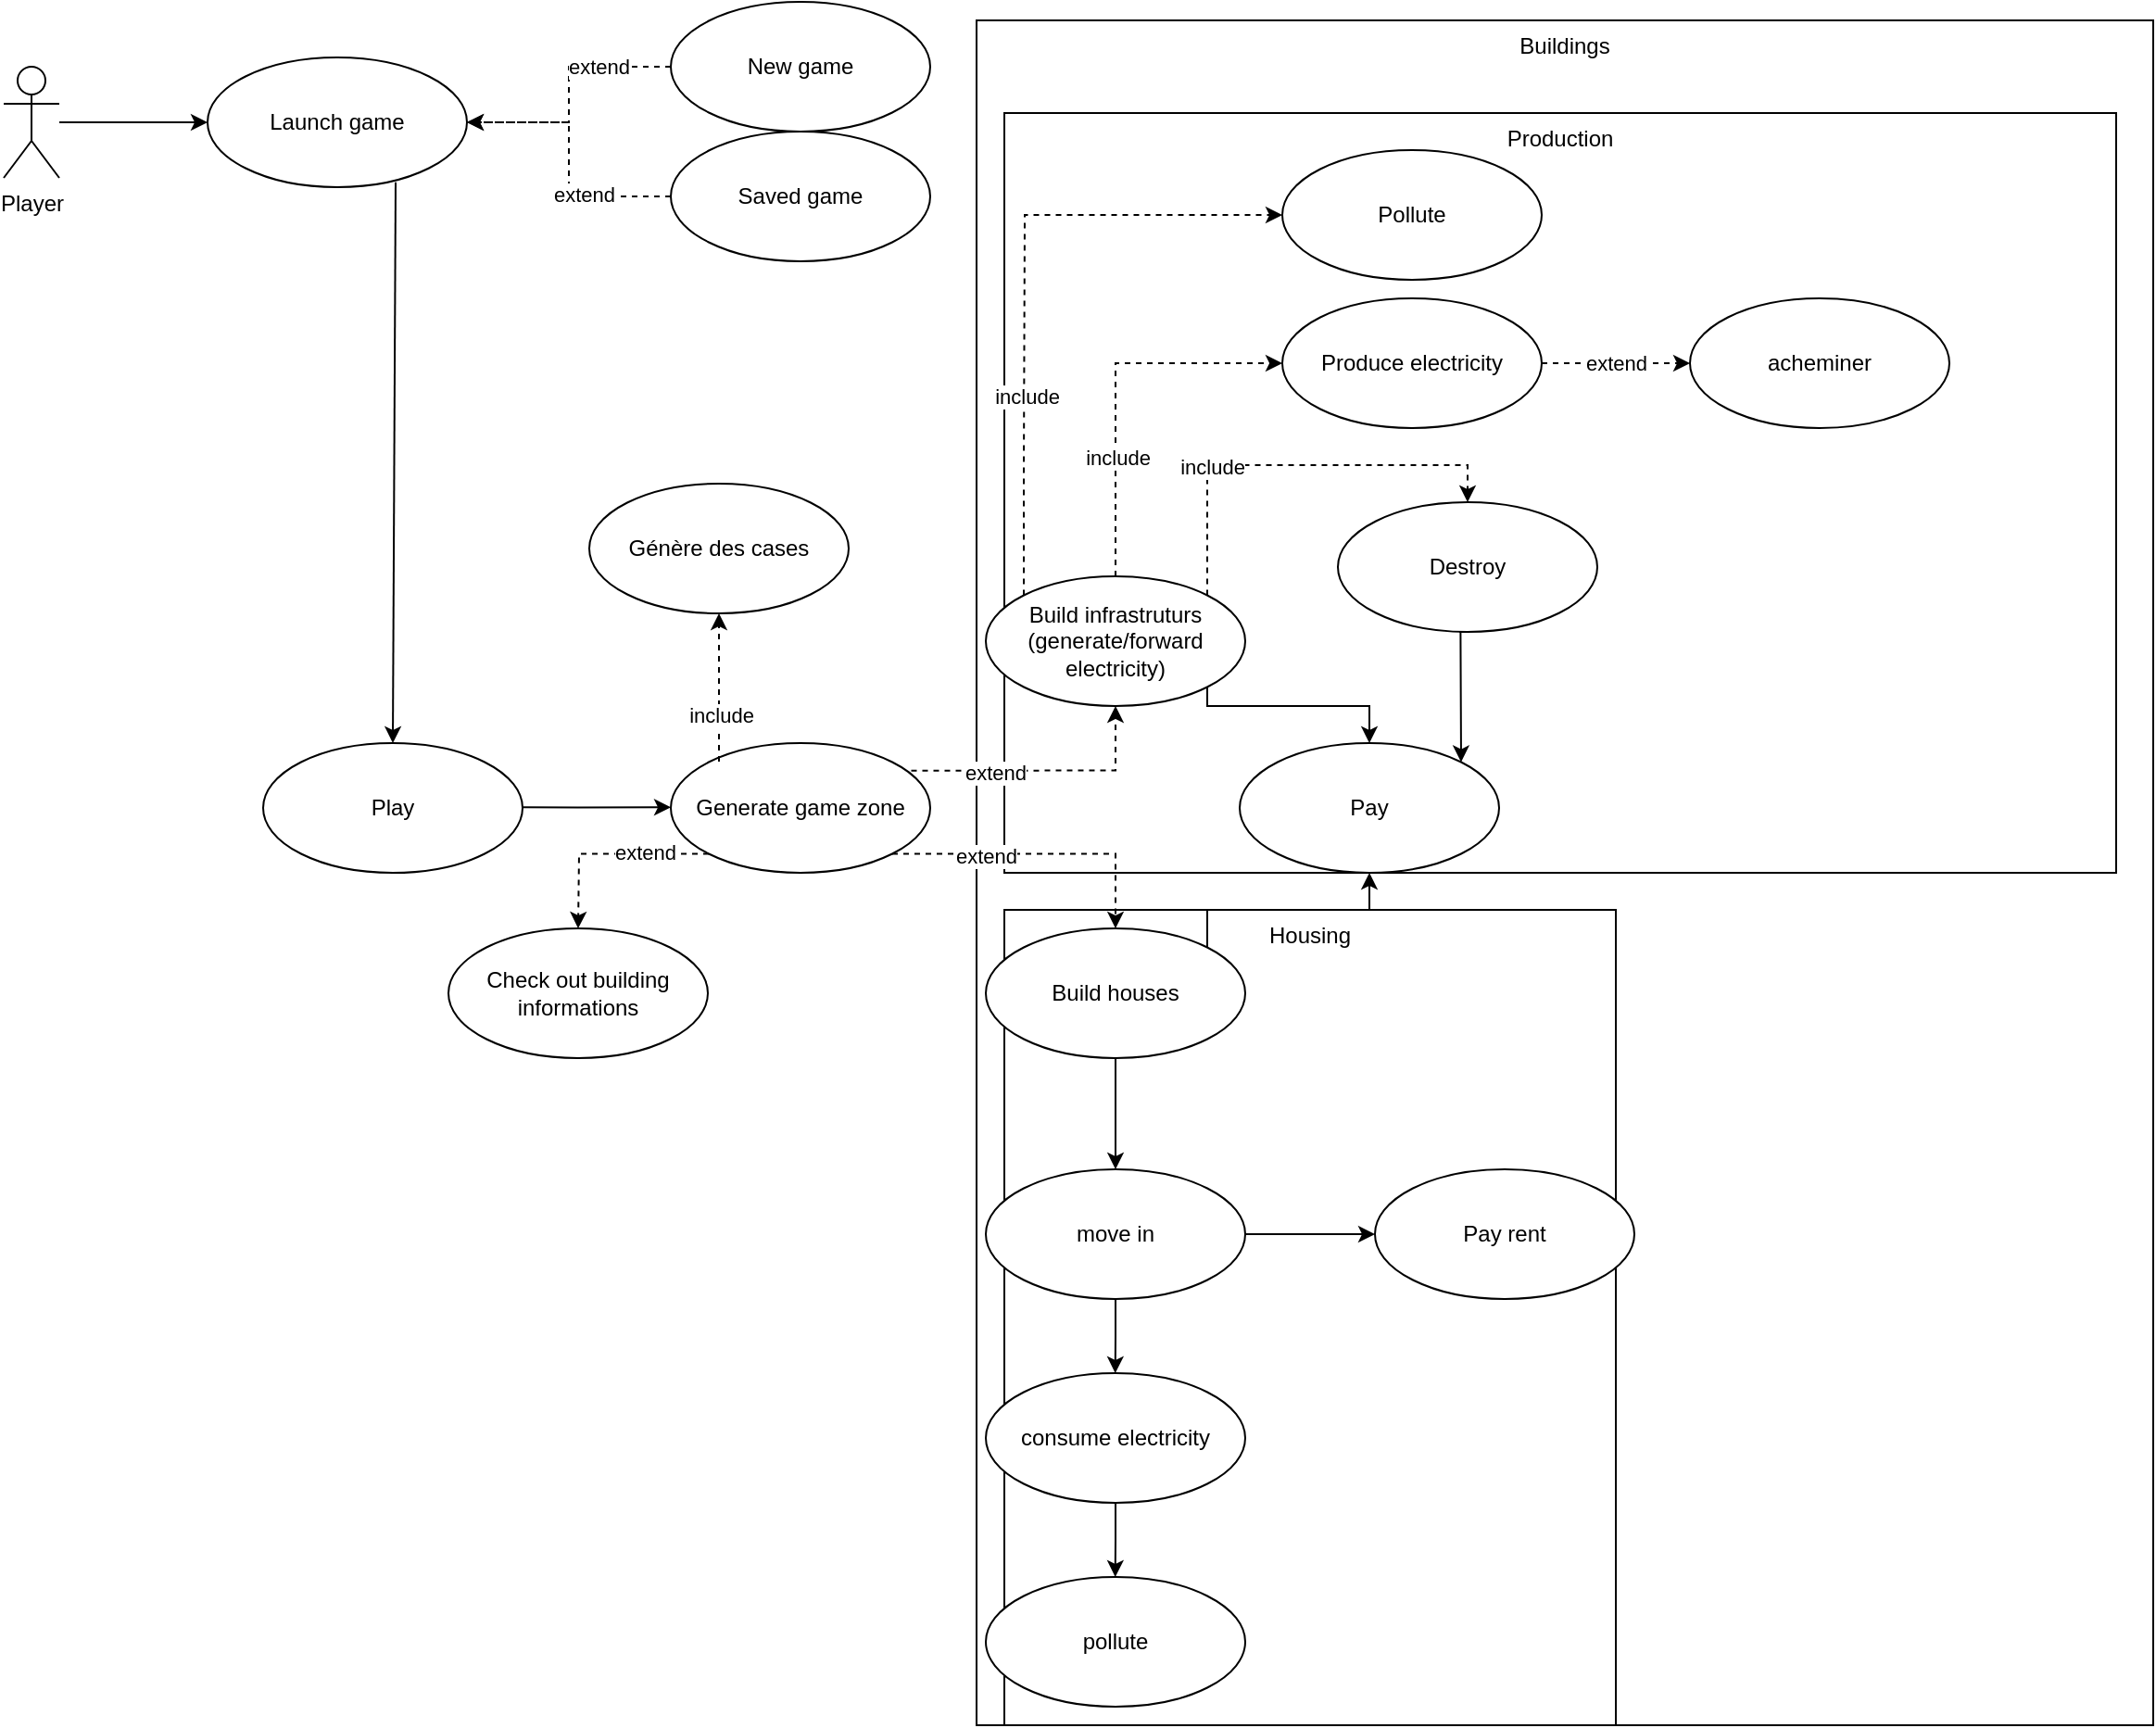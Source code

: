 <mxfile version="15.8.6" type="device"><diagram id="FSXqijwKMPjRBOXULCdf" name="Page-1"><mxGraphModel dx="525" dy="1445" grid="1" gridSize="10" guides="1" tooltips="1" connect="1" arrows="1" fold="1" page="1" pageScale="1" pageWidth="827" pageHeight="1169" math="0" shadow="0"><root><mxCell id="0"/><mxCell id="1" parent="0"/><mxCell id="-1FYHeziOADMy3loAKhs-58" value="Housing" style="rounded=0;whiteSpace=wrap;html=1;fillColor=none;gradientColor=none;align=center;verticalAlign=top;" parent="1" vertex="1"><mxGeometry x="880" y="270" width="330" height="440" as="geometry"/></mxCell><mxCell id="-1FYHeziOADMy3loAKhs-56" value="Buildings" style="rounded=0;whiteSpace=wrap;html=1;fillColor=none;gradientColor=none;align=center;verticalAlign=top;" parent="1" vertex="1"><mxGeometry x="865" y="-210" width="635" height="920" as="geometry"/></mxCell><mxCell id="-1FYHeziOADMy3loAKhs-57" value="Production" style="rounded=0;whiteSpace=wrap;html=1;fillColor=none;gradientColor=none;align=center;verticalAlign=top;" parent="1" vertex="1"><mxGeometry x="880" y="-160" width="600" height="410" as="geometry"/></mxCell><mxCell id="SlWkBKdwyY89Y219BXuI-10" value="" style="edgeStyle=orthogonalEdgeStyle;rounded=0;orthogonalLoop=1;jettySize=auto;html=1;" parent="1" source="SlWkBKdwyY89Y219BXuI-1" target="SlWkBKdwyY89Y219BXuI-8" edge="1"><mxGeometry relative="1" as="geometry"/></mxCell><mxCell id="SlWkBKdwyY89Y219BXuI-1" value="Player" style="shape=umlActor;verticalLabelPosition=bottom;verticalAlign=top;html=1;" parent="1" vertex="1"><mxGeometry x="340" y="-185" width="30" height="60" as="geometry"/></mxCell><mxCell id="SlWkBKdwyY89Y219BXuI-8" value="Launch game" style="ellipse;whiteSpace=wrap;html=1;" parent="1" vertex="1"><mxGeometry x="450" y="-190" width="140" height="70" as="geometry"/></mxCell><mxCell id="SlWkBKdwyY89Y219BXuI-13" style="rounded=0;orthogonalLoop=1;jettySize=auto;html=1;entryX=1;entryY=0.5;entryDx=0;entryDy=0;edgeStyle=orthogonalEdgeStyle;dashed=1;" parent="1" source="SlWkBKdwyY89Y219BXuI-11" target="SlWkBKdwyY89Y219BXuI-8" edge="1"><mxGeometry relative="1" as="geometry"/></mxCell><mxCell id="SlWkBKdwyY89Y219BXuI-17" value="extend" style="edgeLabel;html=1;align=center;verticalAlign=middle;resizable=0;points=[];" parent="SlWkBKdwyY89Y219BXuI-13" vertex="1" connectable="0"><mxGeometry x="-0.443" relative="1" as="geometry"><mxPoint as="offset"/></mxGeometry></mxCell><mxCell id="SlWkBKdwyY89Y219BXuI-11" value="New game" style="ellipse;whiteSpace=wrap;html=1;" parent="1" vertex="1"><mxGeometry x="700" y="-220" width="140" height="70" as="geometry"/></mxCell><mxCell id="SlWkBKdwyY89Y219BXuI-15" style="edgeStyle=orthogonalEdgeStyle;rounded=0;orthogonalLoop=1;jettySize=auto;html=1;dashed=1;" parent="1" source="SlWkBKdwyY89Y219BXuI-14" target="SlWkBKdwyY89Y219BXuI-8" edge="1"><mxGeometry relative="1" as="geometry"/></mxCell><mxCell id="SlWkBKdwyY89Y219BXuI-16" value="extend" style="edgeLabel;html=1;align=center;verticalAlign=middle;resizable=0;points=[];" parent="SlWkBKdwyY89Y219BXuI-15" vertex="1" connectable="0"><mxGeometry x="-0.373" y="-1" relative="1" as="geometry"><mxPoint as="offset"/></mxGeometry></mxCell><mxCell id="SlWkBKdwyY89Y219BXuI-14" value="Saved game" style="ellipse;whiteSpace=wrap;html=1;" parent="1" vertex="1"><mxGeometry x="700" y="-150" width="140" height="70" as="geometry"/></mxCell><mxCell id="SlWkBKdwyY89Y219BXuI-18" value="Play" style="ellipse;whiteSpace=wrap;html=1;" parent="1" vertex="1"><mxGeometry x="480" y="180" width="140" height="70" as="geometry"/></mxCell><mxCell id="-1FYHeziOADMy3loAKhs-4" value="" style="edgeStyle=orthogonalEdgeStyle;rounded=0;orthogonalLoop=1;jettySize=auto;html=1;" parent="1" edge="1"><mxGeometry relative="1" as="geometry"><mxPoint x="620" y="214.66" as="sourcePoint"/><mxPoint x="700.0" y="214.66" as="targetPoint"/><Array as="points"><mxPoint x="650" y="215"/><mxPoint x="650" y="215"/></Array></mxGeometry></mxCell><mxCell id="-1FYHeziOADMy3loAKhs-8" value="Generate game zone" style="ellipse;whiteSpace=wrap;html=1;" parent="1" vertex="1"><mxGeometry x="700" y="180" width="140" height="70" as="geometry"/></mxCell><mxCell id="-1FYHeziOADMy3loAKhs-27" style="edgeStyle=orthogonalEdgeStyle;rounded=0;orthogonalLoop=1;jettySize=auto;html=1;exitX=0.5;exitY=1;exitDx=0;exitDy=0;entryX=0.5;entryY=0;entryDx=0;entryDy=0;" parent="1" source="-1FYHeziOADMy3loAKhs-13" target="-1FYHeziOADMy3loAKhs-24" edge="1"><mxGeometry relative="1" as="geometry"/></mxCell><mxCell id="-1FYHeziOADMy3loAKhs-39" style="edgeStyle=orthogonalEdgeStyle;rounded=0;orthogonalLoop=1;jettySize=auto;html=1;exitX=1;exitY=0;exitDx=0;exitDy=0;entryX=0.5;entryY=1;entryDx=0;entryDy=0;" parent="1" source="-1FYHeziOADMy3loAKhs-13" target="-1FYHeziOADMy3loAKhs-37" edge="1"><mxGeometry relative="1" as="geometry"><Array as="points"><mxPoint x="990" y="270"/><mxPoint x="1077" y="270"/></Array></mxGeometry></mxCell><mxCell id="-1FYHeziOADMy3loAKhs-13" value="Build houses" style="ellipse;whiteSpace=wrap;html=1;" parent="1" vertex="1"><mxGeometry x="870" y="280" width="140" height="70" as="geometry"/></mxCell><mxCell id="-1FYHeziOADMy3loAKhs-14" style="edgeStyle=orthogonalEdgeStyle;rounded=0;orthogonalLoop=1;jettySize=auto;html=1;dashed=1;entryX=0.5;entryY=0;entryDx=0;entryDy=0;exitX=1;exitY=1;exitDx=0;exitDy=0;" parent="1" source="-1FYHeziOADMy3loAKhs-8" target="-1FYHeziOADMy3loAKhs-13" edge="1"><mxGeometry relative="1" as="geometry"><mxPoint x="844.0" y="220.004" as="sourcePoint"/><mxPoint x="1010" y="220" as="targetPoint"/><Array as="points"><mxPoint x="940" y="240"/></Array></mxGeometry></mxCell><mxCell id="-1FYHeziOADMy3loAKhs-15" value="extend" style="edgeLabel;html=1;align=center;verticalAlign=middle;resizable=0;points=[];" parent="-1FYHeziOADMy3loAKhs-14" vertex="1" connectable="0"><mxGeometry x="-0.373" y="-1" relative="1" as="geometry"><mxPoint as="offset"/></mxGeometry></mxCell><mxCell id="-1FYHeziOADMy3loAKhs-18" style="edgeStyle=orthogonalEdgeStyle;rounded=0;orthogonalLoop=1;jettySize=auto;html=1;dashed=1;exitX=1;exitY=1;exitDx=0;exitDy=0;" parent="1" edge="1"><mxGeometry relative="1" as="geometry"><mxPoint x="829.743" y="194.835" as="sourcePoint"/><mxPoint x="940" y="160" as="targetPoint"/><Array as="points"><mxPoint x="940" y="195"/><mxPoint x="940" y="160"/></Array></mxGeometry></mxCell><mxCell id="-1FYHeziOADMy3loAKhs-19" value="extend" style="edgeLabel;html=1;align=center;verticalAlign=middle;resizable=0;points=[];" parent="-1FYHeziOADMy3loAKhs-18" vertex="1" connectable="0"><mxGeometry x="-0.373" y="-1" relative="1" as="geometry"><mxPoint as="offset"/></mxGeometry></mxCell><mxCell id="-1FYHeziOADMy3loAKhs-38" style="edgeStyle=orthogonalEdgeStyle;rounded=0;orthogonalLoop=1;jettySize=auto;html=1;exitX=1;exitY=1;exitDx=0;exitDy=0;entryX=0.5;entryY=0;entryDx=0;entryDy=0;" parent="1" source="-1FYHeziOADMy3loAKhs-20" target="-1FYHeziOADMy3loAKhs-37" edge="1"><mxGeometry relative="1" as="geometry"><Array as="points"><mxPoint x="990" y="160"/><mxPoint x="1077" y="160"/></Array></mxGeometry></mxCell><mxCell id="-1FYHeziOADMy3loAKhs-20" value="Build infrastruturs (generate/forward electricity)" style="ellipse;whiteSpace=wrap;html=1;" parent="1" vertex="1"><mxGeometry x="870" y="90" width="140" height="70" as="geometry"/></mxCell><mxCell id="-1FYHeziOADMy3loAKhs-32" style="edgeStyle=orthogonalEdgeStyle;rounded=0;orthogonalLoop=1;jettySize=auto;html=1;exitX=0.5;exitY=1;exitDx=0;exitDy=0;" parent="1" source="-1FYHeziOADMy3loAKhs-24" edge="1"><mxGeometry relative="1" as="geometry"><mxPoint x="939.862" y="520" as="targetPoint"/></mxGeometry></mxCell><mxCell id="-1FYHeziOADMy3loAKhs-40" style="edgeStyle=orthogonalEdgeStyle;rounded=0;orthogonalLoop=1;jettySize=auto;html=1;exitX=1;exitY=0.5;exitDx=0;exitDy=0;entryX=0;entryY=0.5;entryDx=0;entryDy=0;" parent="1" source="-1FYHeziOADMy3loAKhs-24" edge="1" target="-1FYHeziOADMy3loAKhs-41"><mxGeometry relative="1" as="geometry"><mxPoint x="820" y="445" as="targetPoint"/><Array as="points"><mxPoint x="1050" y="445"/><mxPoint x="1050" y="445"/></Array></mxGeometry></mxCell><mxCell id="-1FYHeziOADMy3loAKhs-24" value="move in" style="ellipse;whiteSpace=wrap;html=1;" parent="1" vertex="1"><mxGeometry x="870" y="410" width="140" height="70" as="geometry"/></mxCell><mxCell id="-1FYHeziOADMy3loAKhs-35" style="edgeStyle=orthogonalEdgeStyle;rounded=0;orthogonalLoop=1;jettySize=auto;html=1;exitX=0.5;exitY=1;exitDx=0;exitDy=0;" parent="1" source="-1FYHeziOADMy3loAKhs-33" edge="1"><mxGeometry relative="1" as="geometry"><mxPoint x="939.862" y="630" as="targetPoint"/></mxGeometry></mxCell><mxCell id="-1FYHeziOADMy3loAKhs-33" value="consume electricity" style="ellipse;whiteSpace=wrap;html=1;" parent="1" vertex="1"><mxGeometry x="870" y="520" width="140" height="70" as="geometry"/></mxCell><mxCell id="-1FYHeziOADMy3loAKhs-36" value="pollute" style="ellipse;whiteSpace=wrap;html=1;" parent="1" vertex="1"><mxGeometry x="870" y="630" width="140" height="70" as="geometry"/></mxCell><mxCell id="-1FYHeziOADMy3loAKhs-37" value="Pay" style="ellipse;whiteSpace=wrap;html=1;" parent="1" vertex="1"><mxGeometry x="1007" y="180" width="140" height="70" as="geometry"/></mxCell><mxCell id="-1FYHeziOADMy3loAKhs-41" value="Pay rent" style="ellipse;whiteSpace=wrap;html=1;" parent="1" vertex="1"><mxGeometry x="1080" y="410" width="140" height="70" as="geometry"/></mxCell><mxCell id="-1FYHeziOADMy3loAKhs-42" style="edgeStyle=orthogonalEdgeStyle;rounded=0;orthogonalLoop=1;jettySize=auto;html=1;dashed=1;exitX=0;exitY=1;exitDx=0;exitDy=0;" parent="1" source="-1FYHeziOADMy3loAKhs-8" edge="1"><mxGeometry relative="1" as="geometry"><mxPoint x="610.003" y="284.835" as="sourcePoint"/><mxPoint x="650" y="280" as="targetPoint"/><Array as="points"/></mxGeometry></mxCell><mxCell id="-1FYHeziOADMy3loAKhs-43" value="extend" style="edgeLabel;html=1;align=center;verticalAlign=middle;resizable=0;points=[];" parent="-1FYHeziOADMy3loAKhs-42" vertex="1" connectable="0"><mxGeometry x="-0.373" y="-1" relative="1" as="geometry"><mxPoint as="offset"/></mxGeometry></mxCell><mxCell id="-1FYHeziOADMy3loAKhs-44" value="Check out building informations" style="ellipse;whiteSpace=wrap;html=1;" parent="1" vertex="1"><mxGeometry x="580" y="280" width="140" height="70" as="geometry"/></mxCell><mxCell id="-1FYHeziOADMy3loAKhs-45" style="edgeStyle=orthogonalEdgeStyle;rounded=0;orthogonalLoop=1;jettySize=auto;html=1;dashed=1;exitX=1;exitY=0;exitDx=0;exitDy=0;entryX=0.5;entryY=0;entryDx=0;entryDy=0;" parent="1" source="-1FYHeziOADMy3loAKhs-20" target="-1FYHeziOADMy3loAKhs-47" edge="1"><mxGeometry relative="1" as="geometry"><mxPoint x="930.003" y="54.835" as="sourcePoint"/><mxPoint x="1130" y="30" as="targetPoint"/><Array as="points"><mxPoint x="990" y="30"/><mxPoint x="1130" y="30"/></Array></mxGeometry></mxCell><mxCell id="-1FYHeziOADMy3loAKhs-46" value="include" style="edgeLabel;html=1;align=center;verticalAlign=middle;resizable=0;points=[];" parent="-1FYHeziOADMy3loAKhs-45" vertex="1" connectable="0"><mxGeometry x="-0.373" y="-1" relative="1" as="geometry"><mxPoint as="offset"/></mxGeometry></mxCell><mxCell id="-1FYHeziOADMy3loAKhs-49" style="edgeStyle=orthogonalEdgeStyle;rounded=0;orthogonalLoop=1;jettySize=auto;html=1;entryX=1;entryY=0;entryDx=0;entryDy=0;exitX=0.5;exitY=1;exitDx=0;exitDy=0;" parent="1" source="-1FYHeziOADMy3loAKhs-47" target="-1FYHeziOADMy3loAKhs-37" edge="1"><mxGeometry relative="1" as="geometry"><mxPoint x="1126" y="90" as="sourcePoint"/><Array as="points"><mxPoint x="1126" y="75"/><mxPoint x="1126" y="100"/></Array></mxGeometry></mxCell><mxCell id="-1FYHeziOADMy3loAKhs-47" value="Destroy" style="ellipse;whiteSpace=wrap;html=1;" parent="1" vertex="1"><mxGeometry x="1060" y="50" width="140" height="70" as="geometry"/></mxCell><mxCell id="-1FYHeziOADMy3loAKhs-50" style="edgeStyle=orthogonalEdgeStyle;rounded=0;orthogonalLoop=1;jettySize=auto;html=1;dashed=1;exitX=0;exitY=0;exitDx=0;exitDy=0;entryX=0;entryY=0.5;entryDx=0;entryDy=0;" parent="1" source="-1FYHeziOADMy3loAKhs-20" target="-1FYHeziOADMy3loAKhs-53" edge="1"><mxGeometry relative="1" as="geometry"><mxPoint x="939.58" y="85" as="sourcePoint"/><mxPoint x="930" y="-100" as="targetPoint"/><Array as="points"><mxPoint x="891" y="35"/><mxPoint x="891" y="-105"/></Array></mxGeometry></mxCell><mxCell id="-1FYHeziOADMy3loAKhs-51" value="include" style="edgeLabel;html=1;align=center;verticalAlign=middle;resizable=0;points=[];" parent="-1FYHeziOADMy3loAKhs-50" vertex="1" connectable="0"><mxGeometry x="-0.373" y="-1" relative="1" as="geometry"><mxPoint as="offset"/></mxGeometry></mxCell><mxCell id="U3tE0C7peYpc80wqoStG-19" value="extend" style="edgeStyle=orthogonalEdgeStyle;rounded=0;orthogonalLoop=1;jettySize=auto;html=1;exitX=1;exitY=0.5;exitDx=0;exitDy=0;entryX=0;entryY=0.5;entryDx=0;entryDy=0;dashed=1;" parent="1" source="-1FYHeziOADMy3loAKhs-52" target="U3tE0C7peYpc80wqoStG-18" edge="1"><mxGeometry relative="1" as="geometry"/></mxCell><mxCell id="-1FYHeziOADMy3loAKhs-52" value="Produce electricity" style="ellipse;whiteSpace=wrap;html=1;" parent="1" vertex="1"><mxGeometry x="1030" y="-60" width="140" height="70" as="geometry"/></mxCell><mxCell id="-1FYHeziOADMy3loAKhs-53" value="Pollute" style="ellipse;whiteSpace=wrap;html=1;" parent="1" vertex="1"><mxGeometry x="1030" y="-140" width="140" height="70" as="geometry"/></mxCell><mxCell id="-1FYHeziOADMy3loAKhs-54" style="edgeStyle=orthogonalEdgeStyle;rounded=0;orthogonalLoop=1;jettySize=auto;html=1;dashed=1;exitX=0;exitY=0;exitDx=0;exitDy=0;entryX=0;entryY=0.5;entryDx=0;entryDy=0;" parent="1" target="-1FYHeziOADMy3loAKhs-52" edge="1"><mxGeometry relative="1" as="geometry"><mxPoint x="940.003" y="90.001" as="sourcePoint"/><mxPoint x="1079.5" y="-115.25" as="targetPoint"/><Array as="points"><mxPoint x="940" y="25"/><mxPoint x="940" y="-25"/></Array></mxGeometry></mxCell><mxCell id="-1FYHeziOADMy3loAKhs-55" value="include" style="edgeLabel;html=1;align=center;verticalAlign=middle;resizable=0;points=[];" parent="-1FYHeziOADMy3loAKhs-54" vertex="1" connectable="0"><mxGeometry x="-0.373" y="-1" relative="1" as="geometry"><mxPoint as="offset"/></mxGeometry></mxCell><mxCell id="U3tE0C7peYpc80wqoStG-2" style="edgeStyle=orthogonalEdgeStyle;rounded=0;orthogonalLoop=1;jettySize=auto;html=1;dashed=1;" parent="1" edge="1"><mxGeometry relative="1" as="geometry"><mxPoint x="726" y="190" as="sourcePoint"/><mxPoint x="726" y="110" as="targetPoint"/><Array as="points"><mxPoint x="726" y="160"/><mxPoint x="726" y="160"/></Array></mxGeometry></mxCell><mxCell id="U3tE0C7peYpc80wqoStG-3" value="include" style="edgeLabel;html=1;align=center;verticalAlign=middle;resizable=0;points=[];" parent="U3tE0C7peYpc80wqoStG-2" vertex="1" connectable="0"><mxGeometry x="-0.373" y="-1" relative="1" as="geometry"><mxPoint as="offset"/></mxGeometry></mxCell><mxCell id="U3tE0C7peYpc80wqoStG-7" value="Génère des cases" style="ellipse;whiteSpace=wrap;html=1;" parent="1" vertex="1"><mxGeometry x="656" y="40" width="140" height="70" as="geometry"/></mxCell><mxCell id="U3tE0C7peYpc80wqoStG-18" value="acheminer" style="ellipse;whiteSpace=wrap;html=1;" parent="1" vertex="1"><mxGeometry x="1250" y="-60" width="140" height="70" as="geometry"/></mxCell><mxCell id="FdWn6j3pQ1sEZZP8ekgv-1" value="" style="endArrow=classic;html=1;rounded=0;exitX=0.725;exitY=0.963;exitDx=0;exitDy=0;entryX=0.5;entryY=0;entryDx=0;entryDy=0;exitPerimeter=0;" edge="1" parent="1" source="SlWkBKdwyY89Y219BXuI-8" target="SlWkBKdwyY89Y219BXuI-18"><mxGeometry width="50" height="50" relative="1" as="geometry"><mxPoint x="870" y="90" as="sourcePoint"/><mxPoint x="920" y="40" as="targetPoint"/><Array as="points"/></mxGeometry></mxCell></root></mxGraphModel></diagram></mxfile>